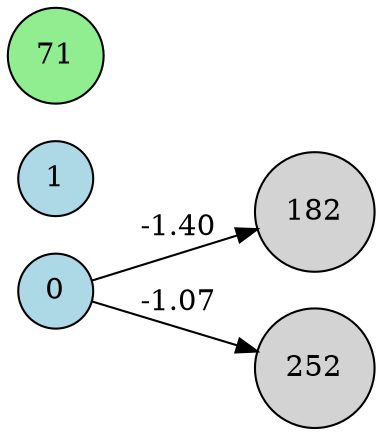 digraph neat {
  rankdir=LR;
  node [shape=circle];
  node0 [label="0", style=filled, fillcolor=lightblue];
  node1 [label="1", style=filled, fillcolor=lightblue];
  node71 [label="71", style=filled, fillcolor=lightgreen];
  node182 [label="182", style=filled, fillcolor=lightgray];
  node252 [label="252", style=filled, fillcolor=lightgray];
  node0 -> node252 [label="-1.07"];
  node0 -> node182 [label="-1.40"];
}
